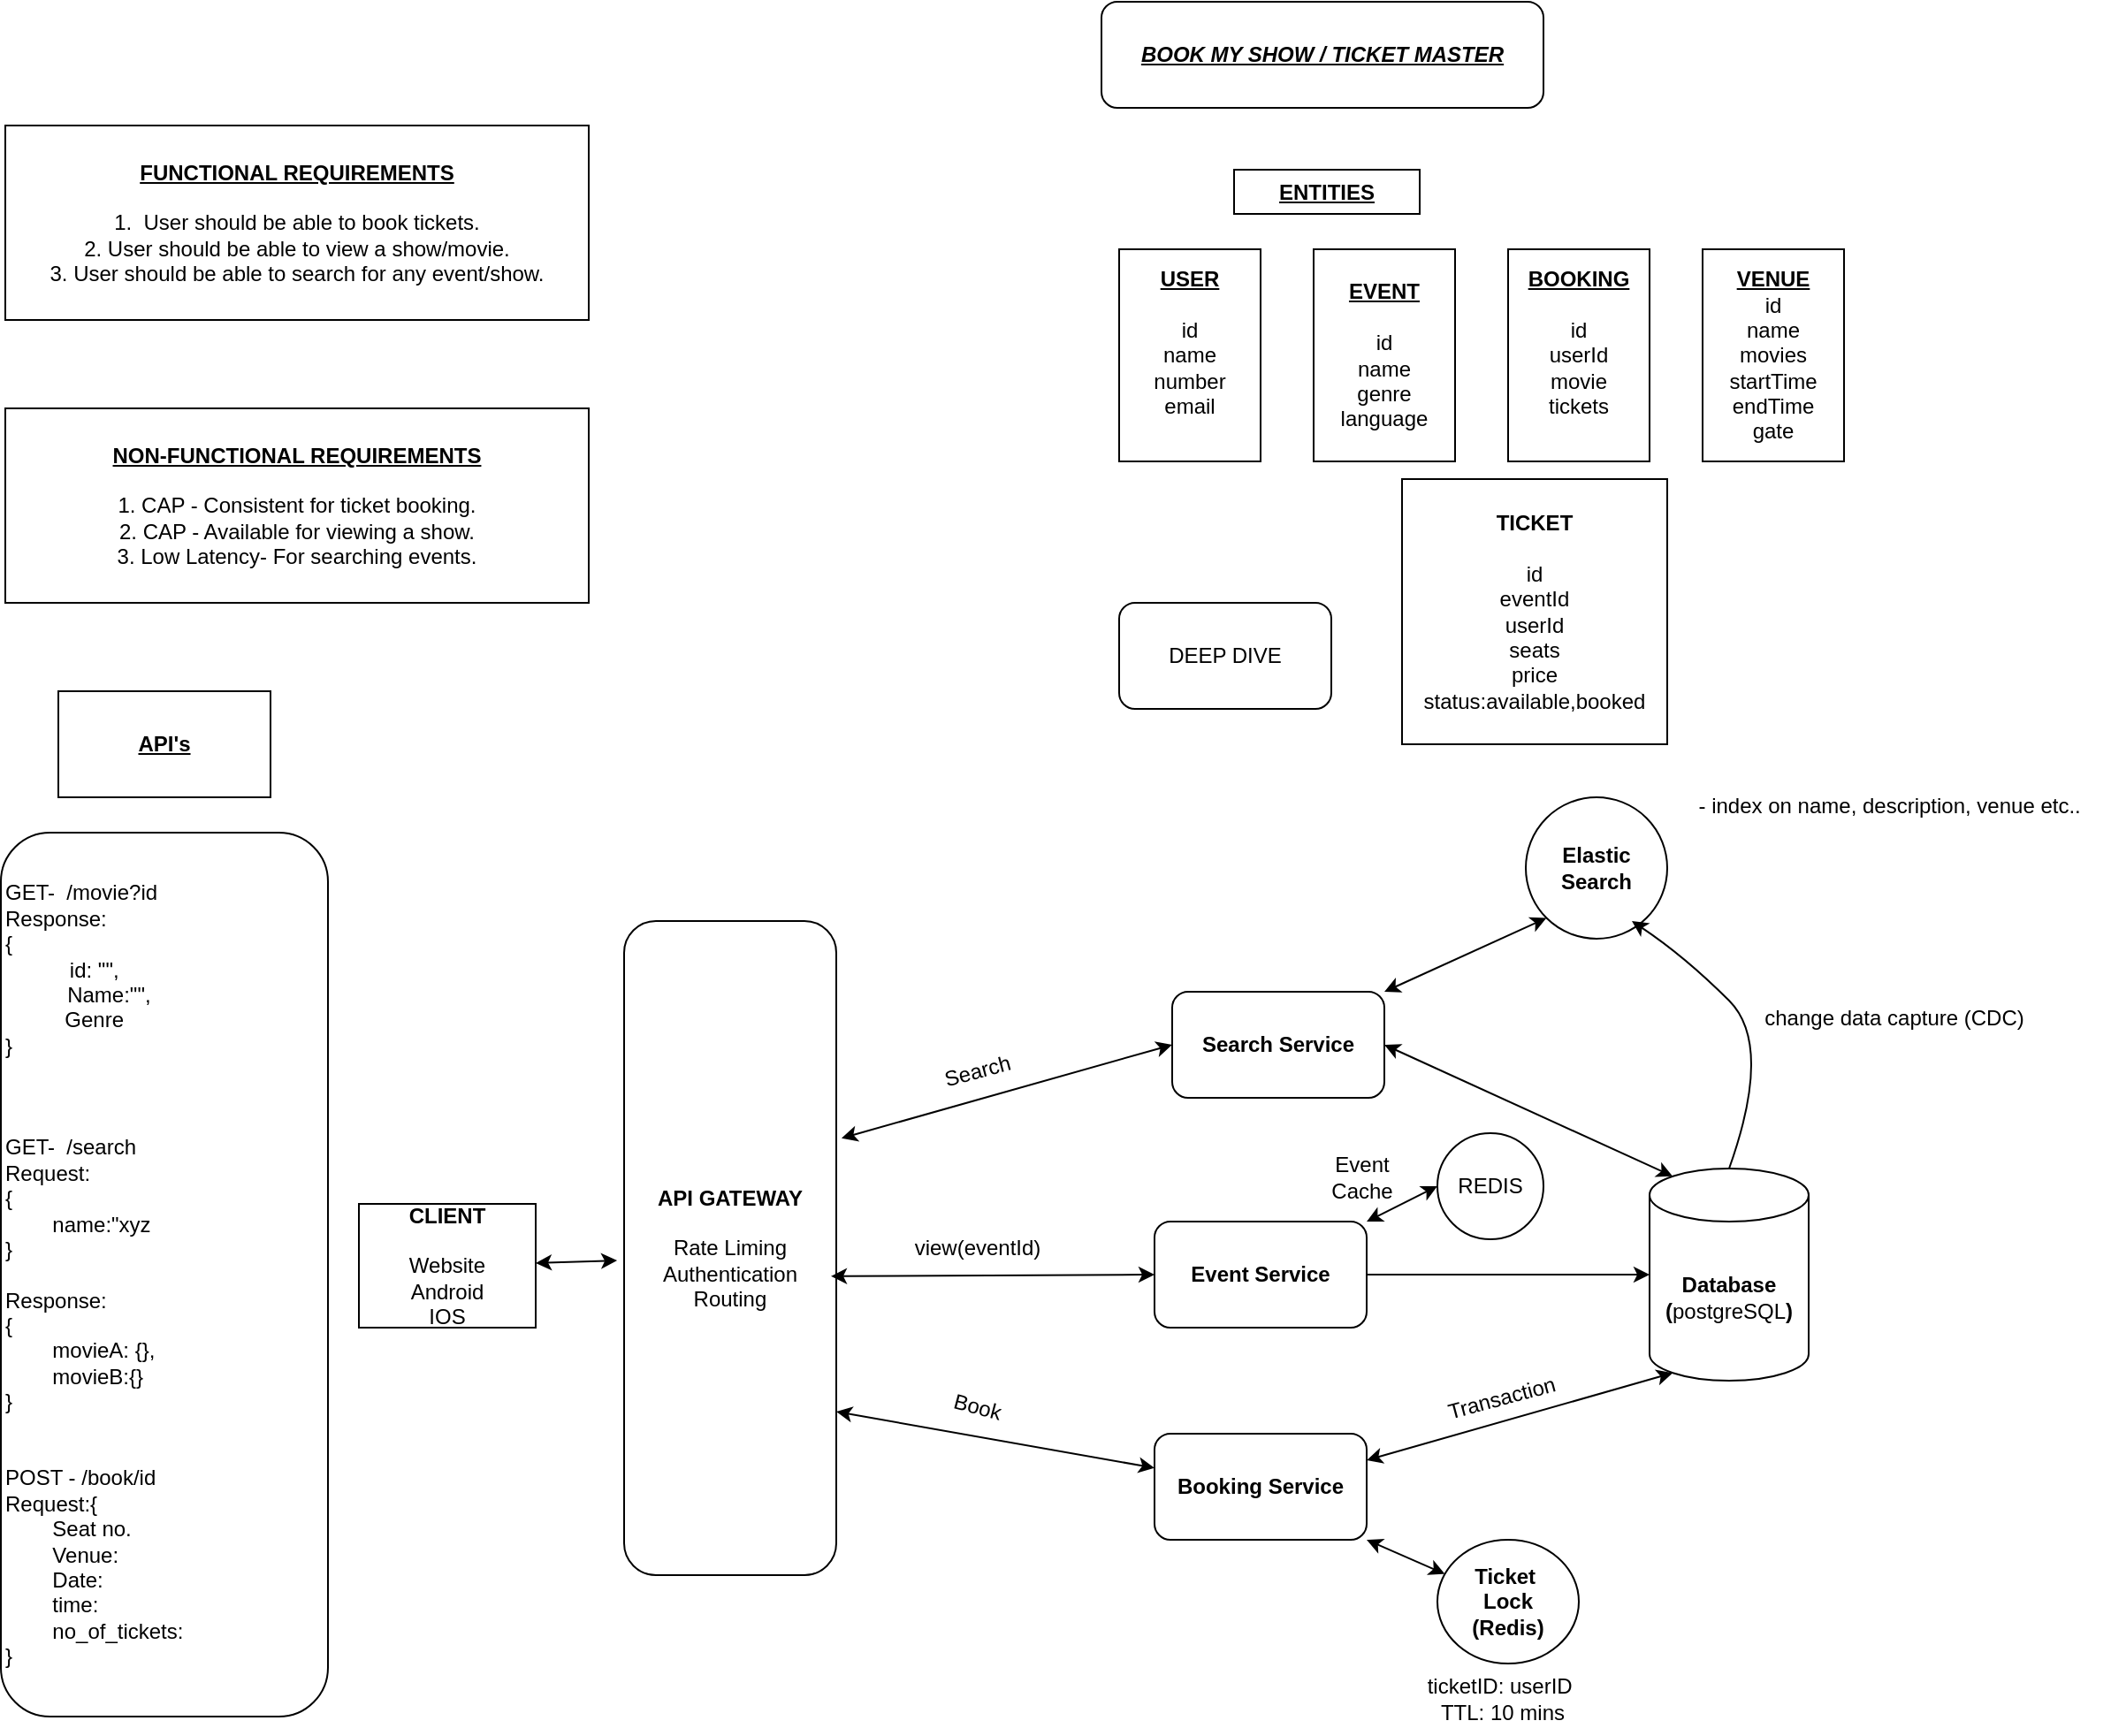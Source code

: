 <mxfile version="26.1.0">
  <diagram name="Page-1" id="a1GlDdhW5PUBSnx3r_3G">
    <mxGraphModel dx="3056" dy="1188" grid="1" gridSize="10" guides="1" tooltips="1" connect="1" arrows="1" fold="1" page="1" pageScale="1" pageWidth="850" pageHeight="1100" math="0" shadow="0">
      <root>
        <mxCell id="0" />
        <mxCell id="1" parent="0" />
        <mxCell id="DPknEoa0x_ax2zzJC6j7-1" value="&lt;u&gt;&lt;b style=&quot;&quot;&gt;FUNCTIONAL REQUIREMENTS&lt;/b&gt;&lt;br&gt;&lt;/u&gt;&lt;br&gt;1.&amp;nbsp; User should be able to book tickets.&lt;div&gt;2. User should be able to view a show/movie.&lt;/div&gt;&lt;div&gt;3. User should be able to search for any event/show.&lt;/div&gt;" style="rounded=0;whiteSpace=wrap;html=1;" vertex="1" parent="1">
          <mxGeometry x="-270" y="80" width="330" height="110" as="geometry" />
        </mxCell>
        <mxCell id="DPknEoa0x_ax2zzJC6j7-2" value="&lt;b&gt;&lt;i&gt;&lt;u&gt;BOOK MY SHOW / TICKET MASTER&lt;/u&gt;&lt;/i&gt;&lt;/b&gt;" style="rounded=1;whiteSpace=wrap;html=1;" vertex="1" parent="1">
          <mxGeometry x="350" y="10" width="250" height="60" as="geometry" />
        </mxCell>
        <mxCell id="DPknEoa0x_ax2zzJC6j7-3" value="&lt;u&gt;&lt;b style=&quot;&quot;&gt;NON-FUNCTIONAL REQUIREMENTS&lt;/b&gt;&lt;br&gt;&lt;/u&gt;&lt;br&gt;1. CAP - Consistent for ticket booking.&lt;div&gt;2. CAP - Available for viewing a show.&lt;/div&gt;&lt;div&gt;3. Low Latency- For searching events.&lt;/div&gt;" style="rounded=0;whiteSpace=wrap;html=1;" vertex="1" parent="1">
          <mxGeometry x="-270" y="240" width="330" height="110" as="geometry" />
        </mxCell>
        <mxCell id="DPknEoa0x_ax2zzJC6j7-5" value="&lt;b&gt;&lt;u&gt;ENTITIES&lt;/u&gt;&lt;/b&gt;" style="rounded=0;whiteSpace=wrap;html=1;" vertex="1" parent="1">
          <mxGeometry x="425" y="105" width="105" height="25" as="geometry" />
        </mxCell>
        <mxCell id="DPknEoa0x_ax2zzJC6j7-6" value="&lt;b&gt;&lt;u&gt;USER&lt;/u&gt;&lt;/b&gt;&lt;div&gt;&lt;b&gt;&lt;br&gt;&lt;/b&gt;&lt;/div&gt;&lt;div&gt;id&lt;br&gt;name&lt;/div&gt;&lt;div&gt;number&lt;/div&gt;&lt;div&gt;email&lt;/div&gt;&lt;div&gt;&lt;br&gt;&lt;/div&gt;" style="rounded=0;whiteSpace=wrap;html=1;" vertex="1" parent="1">
          <mxGeometry x="360" y="150" width="80" height="120" as="geometry" />
        </mxCell>
        <mxCell id="DPknEoa0x_ax2zzJC6j7-8" value="&lt;b&gt;&lt;u&gt;EVENT&lt;/u&gt;&lt;/b&gt;&lt;div&gt;&lt;b&gt;&lt;u&gt;&lt;br&gt;&lt;/u&gt;&lt;/b&gt;&lt;/div&gt;&lt;div&gt;id&lt;/div&gt;&lt;div&gt;name&lt;/div&gt;&lt;div&gt;genre&lt;/div&gt;&lt;div&gt;language&lt;/div&gt;" style="rounded=0;whiteSpace=wrap;html=1;" vertex="1" parent="1">
          <mxGeometry x="470" y="150" width="80" height="120" as="geometry" />
        </mxCell>
        <mxCell id="DPknEoa0x_ax2zzJC6j7-9" value="&lt;b&gt;&lt;u&gt;API&#39;s&lt;/u&gt;&lt;/b&gt;" style="rounded=0;whiteSpace=wrap;html=1;" vertex="1" parent="1">
          <mxGeometry x="-240" y="400" width="120" height="60" as="geometry" />
        </mxCell>
        <mxCell id="DPknEoa0x_ax2zzJC6j7-11" value="GET-&amp;nbsp; /movie?id&lt;br&gt;&lt;span style=&quot;background-color: transparent; color: light-dark(rgb(0, 0, 0), rgb(255, 255, 255));&quot;&gt;Response:&lt;/span&gt;&lt;div&gt;{&lt;/div&gt;&lt;div style=&quot;text-align: center;&quot;&gt;&lt;span style=&quot;background-color: transparent; color: light-dark(rgb(0, 0, 0), rgb(255, 255, 255));&quot;&gt;id: &quot;&quot;,&lt;/span&gt;&lt;/div&gt;&lt;div style=&quot;text-align: center;&quot;&gt;&lt;span style=&quot;background-color: transparent; color: light-dark(rgb(0, 0, 0), rgb(255, 255, 255));&quot;&gt;&amp;nbsp; &amp;nbsp; &amp;nbsp;Name:&quot;&quot;,&lt;/span&gt;&lt;/div&gt;&lt;div style=&quot;text-align: center;&quot;&gt;&lt;span style=&quot;background-color: transparent; color: light-dark(rgb(0, 0, 0), rgb(255, 255, 255));&quot;&gt;Genre&lt;/span&gt;&lt;/div&gt;&lt;div&gt;}&lt;/div&gt;&lt;div&gt;&lt;br&gt;&lt;/div&gt;&lt;div&gt;&lt;br&gt;&lt;/div&gt;&lt;div&gt;&lt;br&gt;&lt;/div&gt;&lt;div&gt;GET-&amp;nbsp; /search&lt;br&gt;Request:&lt;br&gt;{&lt;/div&gt;&lt;div&gt;&lt;span style=&quot;white-space: pre;&quot;&gt;&#x9;&lt;/span&gt;name:&quot;xyz&lt;br&gt;&lt;/div&gt;&lt;div&gt;}&lt;/div&gt;&lt;div&gt;&lt;br&gt;&lt;/div&gt;&lt;div&gt;Response:&lt;/div&gt;&lt;div&gt;{&lt;/div&gt;&lt;div&gt;&lt;span style=&quot;white-space: pre;&quot;&gt;&#x9;&lt;/span&gt;movieA: {},&lt;br&gt;&lt;/div&gt;&lt;div&gt;&lt;span style=&quot;white-space: pre;&quot;&gt;&#x9;&lt;/span&gt;movieB:{}&lt;/div&gt;&lt;div&gt;}&lt;/div&gt;&lt;div&gt;&lt;br&gt;&lt;/div&gt;&lt;div&gt;&lt;br&gt;&lt;/div&gt;&lt;div&gt;POST - /book/id&lt;/div&gt;&lt;div&gt;Request:{&lt;/div&gt;&lt;div&gt;&lt;span style=&quot;white-space: pre;&quot;&gt;&#x9;&lt;/span&gt;Seat no.&amp;nbsp;&lt;br&gt;&lt;/div&gt;&lt;div&gt;&lt;span style=&quot;white-space: pre;&quot;&gt;&#x9;&lt;/span&gt;Venue:&amp;nbsp;&lt;br&gt;&lt;/div&gt;&lt;div&gt;&lt;span style=&quot;white-space: pre;&quot;&gt;&#x9;&lt;/span&gt;Date:&lt;br&gt;&lt;/div&gt;&lt;div&gt;&lt;span style=&quot;white-space: pre;&quot;&gt;&#x9;&lt;/span&gt;time:&lt;br&gt;&lt;/div&gt;&lt;div&gt;&lt;span style=&quot;white-space: pre;&quot;&gt;&#x9;&lt;/span&gt;no_of_tickets:&lt;br&gt;&lt;/div&gt;&lt;div&gt;}&lt;/div&gt;" style="rounded=1;whiteSpace=wrap;html=1;align=left;" vertex="1" parent="1">
          <mxGeometry x="-272.5" y="480" width="185" height="500" as="geometry" />
        </mxCell>
        <mxCell id="DPknEoa0x_ax2zzJC6j7-13" value="&lt;b&gt;&lt;u&gt;BOOKING&lt;/u&gt;&lt;/b&gt;&lt;div&gt;&lt;b&gt;&lt;u&gt;&lt;br&gt;&lt;/u&gt;&lt;/b&gt;&lt;/div&gt;&lt;div&gt;id&lt;/div&gt;&lt;div&gt;userId&lt;/div&gt;&lt;div&gt;movie&lt;/div&gt;&lt;div&gt;tickets&lt;/div&gt;&lt;div&gt;&lt;br&gt;&lt;/div&gt;" style="rounded=0;whiteSpace=wrap;html=1;" vertex="1" parent="1">
          <mxGeometry x="580" y="150" width="80" height="120" as="geometry" />
        </mxCell>
        <mxCell id="DPknEoa0x_ax2zzJC6j7-14" value="&lt;b&gt;&lt;u&gt;VENUE&lt;/u&gt;&lt;/b&gt;&lt;div&gt;id&lt;/div&gt;&lt;div&gt;name&lt;/div&gt;&lt;div&gt;movies&lt;/div&gt;&lt;div&gt;startTime&lt;/div&gt;&lt;div&gt;endTime&lt;/div&gt;&lt;div&gt;gate&lt;/div&gt;" style="rounded=0;whiteSpace=wrap;html=1;" vertex="1" parent="1">
          <mxGeometry x="690" y="150" width="80" height="120" as="geometry" />
        </mxCell>
        <mxCell id="DPknEoa0x_ax2zzJC6j7-15" value="DEEP DIVE" style="rounded=1;whiteSpace=wrap;html=1;" vertex="1" parent="1">
          <mxGeometry x="360" y="350" width="120" height="60" as="geometry" />
        </mxCell>
        <mxCell id="DPknEoa0x_ax2zzJC6j7-16" value="&lt;b&gt;Event Service&lt;/b&gt;" style="rounded=1;whiteSpace=wrap;html=1;" vertex="1" parent="1">
          <mxGeometry x="380" y="700" width="120" height="60" as="geometry" />
        </mxCell>
        <mxCell id="DPknEoa0x_ax2zzJC6j7-17" value="&lt;b&gt;CLIENT&lt;/b&gt;&lt;div&gt;&lt;br&gt;&lt;div&gt;Website&lt;/div&gt;&lt;div&gt;Android&lt;/div&gt;&lt;div&gt;IOS&lt;/div&gt;&lt;/div&gt;" style="rounded=0;whiteSpace=wrap;html=1;" vertex="1" parent="1">
          <mxGeometry x="-70" y="690" width="100" height="70" as="geometry" />
        </mxCell>
        <mxCell id="DPknEoa0x_ax2zzJC6j7-19" value="&lt;b&gt;Database&lt;/b&gt;&lt;div&gt;&lt;b&gt;(&lt;/b&gt;postgreSQL&lt;b&gt;)&lt;/b&gt;&lt;/div&gt;" style="shape=cylinder3;whiteSpace=wrap;html=1;boundedLbl=1;backgroundOutline=1;size=15;" vertex="1" parent="1">
          <mxGeometry x="660" y="670" width="90" height="120" as="geometry" />
        </mxCell>
        <mxCell id="DPknEoa0x_ax2zzJC6j7-20" value="" style="endArrow=classic;html=1;rounded=0;exitX=1;exitY=0.5;exitDx=0;exitDy=0;entryX=0;entryY=0.5;entryDx=0;entryDy=0;entryPerimeter=0;" edge="1" parent="1" source="DPknEoa0x_ax2zzJC6j7-16" target="DPknEoa0x_ax2zzJC6j7-19">
          <mxGeometry width="50" height="50" relative="1" as="geometry">
            <mxPoint x="540" y="880" as="sourcePoint" />
            <mxPoint x="590" y="830" as="targetPoint" />
          </mxGeometry>
        </mxCell>
        <mxCell id="DPknEoa0x_ax2zzJC6j7-21" value="&lt;div&gt;view(eventId)&lt;/div&gt;" style="text;html=1;align=center;verticalAlign=middle;whiteSpace=wrap;rounded=0;" vertex="1" parent="1">
          <mxGeometry x="250" y="692.5" width="60" height="45" as="geometry" />
        </mxCell>
        <mxCell id="DPknEoa0x_ax2zzJC6j7-25" value="view" style="text;html=1;align=center;verticalAlign=middle;whiteSpace=wrap;rounded=0;rotation=-45;" vertex="1" parent="1">
          <mxGeometry x="160" y="580" width="50" height="40" as="geometry" />
        </mxCell>
        <mxCell id="DPknEoa0x_ax2zzJC6j7-27" value="&lt;b&gt;Search Service&lt;/b&gt;" style="rounded=1;whiteSpace=wrap;html=1;" vertex="1" parent="1">
          <mxGeometry x="390" y="570" width="120" height="60" as="geometry" />
        </mxCell>
        <mxCell id="DPknEoa0x_ax2zzJC6j7-29" value="Search" style="text;html=1;align=center;verticalAlign=middle;whiteSpace=wrap;rounded=0;rotation=-15;" vertex="1" parent="1">
          <mxGeometry x="250" y="600" width="60" height="30" as="geometry" />
        </mxCell>
        <mxCell id="DPknEoa0x_ax2zzJC6j7-30" value="&lt;b&gt;API GATEWAY&lt;/b&gt;&lt;br&gt;&lt;br&gt;Rate Liming&lt;div&gt;Authentication&lt;/div&gt;&lt;div&gt;Routing&lt;/div&gt;" style="rounded=1;whiteSpace=wrap;html=1;" vertex="1" parent="1">
          <mxGeometry x="80" y="530" width="120" height="370" as="geometry" />
        </mxCell>
        <mxCell id="DPknEoa0x_ax2zzJC6j7-31" value="" style="endArrow=classic;startArrow=classic;html=1;rounded=0;exitX=1;exitY=0.5;exitDx=0;exitDy=0;entryX=0.145;entryY=0;entryDx=0;entryDy=4.35;entryPerimeter=0;" edge="1" parent="1" source="DPknEoa0x_ax2zzJC6j7-27" target="DPknEoa0x_ax2zzJC6j7-19">
          <mxGeometry width="50" height="50" relative="1" as="geometry">
            <mxPoint x="420" y="880" as="sourcePoint" />
            <mxPoint x="470" y="830" as="targetPoint" />
          </mxGeometry>
        </mxCell>
        <mxCell id="DPknEoa0x_ax2zzJC6j7-34" value="" style="endArrow=classic;startArrow=classic;html=1;rounded=0;exitX=1.025;exitY=0.332;exitDx=0;exitDy=0;exitPerimeter=0;entryX=0;entryY=0.5;entryDx=0;entryDy=0;" edge="1" parent="1" source="DPknEoa0x_ax2zzJC6j7-30" target="DPknEoa0x_ax2zzJC6j7-27">
          <mxGeometry width="50" height="50" relative="1" as="geometry">
            <mxPoint x="213" y="592" as="sourcePoint" />
            <mxPoint x="387" y="529" as="targetPoint" />
            <Array as="points" />
          </mxGeometry>
        </mxCell>
        <mxCell id="DPknEoa0x_ax2zzJC6j7-35" value="" style="endArrow=classic;startArrow=classic;html=1;rounded=0;entryX=-0.033;entryY=0.519;entryDx=0;entryDy=0;entryPerimeter=0;" edge="1" parent="1" source="DPknEoa0x_ax2zzJC6j7-17" target="DPknEoa0x_ax2zzJC6j7-30">
          <mxGeometry width="50" height="50" relative="1" as="geometry">
            <mxPoint x="420" y="680" as="sourcePoint" />
            <mxPoint x="470" y="630" as="targetPoint" />
          </mxGeometry>
        </mxCell>
        <mxCell id="DPknEoa0x_ax2zzJC6j7-36" value="" style="endArrow=classic;startArrow=classic;html=1;rounded=0;exitX=0.975;exitY=0.543;exitDx=0;exitDy=0;exitPerimeter=0;entryX=0;entryY=0.5;entryDx=0;entryDy=0;" edge="1" parent="1" source="DPknEoa0x_ax2zzJC6j7-30" target="DPknEoa0x_ax2zzJC6j7-16">
          <mxGeometry width="50" height="50" relative="1" as="geometry">
            <mxPoint x="420" y="780" as="sourcePoint" />
            <mxPoint x="470" y="730" as="targetPoint" />
          </mxGeometry>
        </mxCell>
        <mxCell id="DPknEoa0x_ax2zzJC6j7-37" value="" style="endArrow=classic;startArrow=classic;html=1;rounded=0;exitX=1;exitY=0.75;exitDx=0;exitDy=0;" edge="1" parent="1" source="DPknEoa0x_ax2zzJC6j7-30" target="DPknEoa0x_ax2zzJC6j7-38">
          <mxGeometry width="50" height="50" relative="1" as="geometry">
            <mxPoint x="420" y="780" as="sourcePoint" />
            <mxPoint x="370" y="870" as="targetPoint" />
          </mxGeometry>
        </mxCell>
        <mxCell id="DPknEoa0x_ax2zzJC6j7-38" value="&lt;b&gt;Booking Service&lt;/b&gt;" style="rounded=1;whiteSpace=wrap;html=1;" vertex="1" parent="1">
          <mxGeometry x="380" y="820" width="120" height="60" as="geometry" />
        </mxCell>
        <mxCell id="DPknEoa0x_ax2zzJC6j7-39" value="" style="endArrow=classic;startArrow=classic;html=1;rounded=0;exitX=1;exitY=0.25;exitDx=0;exitDy=0;entryX=0.145;entryY=1;entryDx=0;entryDy=-4.35;entryPerimeter=0;" edge="1" parent="1" source="DPknEoa0x_ax2zzJC6j7-38" target="DPknEoa0x_ax2zzJC6j7-19">
          <mxGeometry width="50" height="50" relative="1" as="geometry">
            <mxPoint x="420" y="780" as="sourcePoint" />
            <mxPoint x="470" y="730" as="targetPoint" />
          </mxGeometry>
        </mxCell>
        <mxCell id="DPknEoa0x_ax2zzJC6j7-40" value="Transaction" style="text;html=1;align=center;verticalAlign=middle;whiteSpace=wrap;rounded=0;rotation=-15;" vertex="1" parent="1">
          <mxGeometry x="540" y="780" width="72.5" height="40" as="geometry" />
        </mxCell>
        <mxCell id="DPknEoa0x_ax2zzJC6j7-43" value="Book" style="text;html=1;align=center;verticalAlign=middle;whiteSpace=wrap;rounded=0;rotation=15;" vertex="1" parent="1">
          <mxGeometry x="250" y="790" width="60" height="30" as="geometry" />
        </mxCell>
        <mxCell id="DPknEoa0x_ax2zzJC6j7-46" value="" style="endArrow=classic;startArrow=classic;html=1;rounded=0;exitX=1;exitY=1;exitDx=0;exitDy=0;" edge="1" parent="1" source="DPknEoa0x_ax2zzJC6j7-38" target="DPknEoa0x_ax2zzJC6j7-47">
          <mxGeometry width="50" height="50" relative="1" as="geometry">
            <mxPoint x="500" y="850" as="sourcePoint" />
            <mxPoint x="560" y="850" as="targetPoint" />
          </mxGeometry>
        </mxCell>
        <mxCell id="DPknEoa0x_ax2zzJC6j7-47" value="&lt;b&gt;Ticket&amp;nbsp;&lt;/b&gt;&lt;div&gt;&lt;b&gt;Lock&lt;/b&gt;&lt;div&gt;&lt;b&gt;(Redis)&lt;/b&gt;&lt;/div&gt;&lt;/div&gt;" style="ellipse;whiteSpace=wrap;html=1;" vertex="1" parent="1">
          <mxGeometry x="540" y="880" width="80" height="70" as="geometry" />
        </mxCell>
        <mxCell id="DPknEoa0x_ax2zzJC6j7-49" value="ticketID: userID&amp;nbsp;&lt;div&gt;TTL: 10 mins&lt;/div&gt;" style="text;html=1;align=center;verticalAlign=middle;whiteSpace=wrap;rounded=0;" vertex="1" parent="1">
          <mxGeometry x="532.5" y="950" width="87.5" height="40" as="geometry" />
        </mxCell>
        <mxCell id="DPknEoa0x_ax2zzJC6j7-50" value="&lt;b&gt;TICKET&lt;/b&gt;&lt;div&gt;&lt;br&gt;&lt;/div&gt;&lt;div&gt;id&lt;/div&gt;&lt;div&gt;eventId&lt;/div&gt;&lt;div&gt;userId&lt;/div&gt;&lt;div&gt;seats&lt;/div&gt;&lt;div&gt;price&lt;/div&gt;&lt;div&gt;status:available,booked&lt;/div&gt;" style="whiteSpace=wrap;html=1;aspect=fixed;" vertex="1" parent="1">
          <mxGeometry x="520" y="280" width="150" height="150" as="geometry" />
        </mxCell>
        <mxCell id="DPknEoa0x_ax2zzJC6j7-51" value="REDIS" style="ellipse;whiteSpace=wrap;html=1;aspect=fixed;" vertex="1" parent="1">
          <mxGeometry x="540" y="650" width="60" height="60" as="geometry" />
        </mxCell>
        <mxCell id="DPknEoa0x_ax2zzJC6j7-53" value="" style="endArrow=classic;startArrow=classic;html=1;rounded=0;exitX=1;exitY=0;exitDx=0;exitDy=0;entryX=0;entryY=0.5;entryDx=0;entryDy=0;" edge="1" parent="1" source="DPknEoa0x_ax2zzJC6j7-16" target="DPknEoa0x_ax2zzJC6j7-51">
          <mxGeometry width="50" height="50" relative="1" as="geometry">
            <mxPoint x="420" y="650" as="sourcePoint" />
            <mxPoint x="538" y="670" as="targetPoint" />
          </mxGeometry>
        </mxCell>
        <mxCell id="DPknEoa0x_ax2zzJC6j7-54" value="Event Cache" style="text;html=1;align=center;verticalAlign=middle;whiteSpace=wrap;rounded=0;" vertex="1" parent="1">
          <mxGeometry x="465" y="660" width="65" height="30" as="geometry" />
        </mxCell>
        <mxCell id="DPknEoa0x_ax2zzJC6j7-55" value="&lt;b&gt;Elastic Search&lt;/b&gt;" style="ellipse;whiteSpace=wrap;html=1;aspect=fixed;" vertex="1" parent="1">
          <mxGeometry x="590" y="460" width="80" height="80" as="geometry" />
        </mxCell>
        <mxCell id="DPknEoa0x_ax2zzJC6j7-56" value="" style="endArrow=classic;startArrow=classic;html=1;rounded=0;entryX=0;entryY=1;entryDx=0;entryDy=0;exitX=1;exitY=0;exitDx=0;exitDy=0;" edge="1" parent="1" source="DPknEoa0x_ax2zzJC6j7-27" target="DPknEoa0x_ax2zzJC6j7-55">
          <mxGeometry width="50" height="50" relative="1" as="geometry">
            <mxPoint x="310" y="630" as="sourcePoint" />
            <mxPoint x="360" y="580" as="targetPoint" />
          </mxGeometry>
        </mxCell>
        <mxCell id="DPknEoa0x_ax2zzJC6j7-57" value="- index on name, description, venue etc..&amp;nbsp;" style="text;html=1;align=center;verticalAlign=middle;whiteSpace=wrap;rounded=0;" vertex="1" parent="1">
          <mxGeometry x="675" y="450" width="245" height="30" as="geometry" />
        </mxCell>
        <mxCell id="DPknEoa0x_ax2zzJC6j7-58" value="" style="curved=1;endArrow=classic;html=1;rounded=0;exitX=0.5;exitY=0;exitDx=0;exitDy=0;exitPerimeter=0;" edge="1" parent="1" source="DPknEoa0x_ax2zzJC6j7-19">
          <mxGeometry width="50" height="50" relative="1" as="geometry">
            <mxPoint x="680" y="600" as="sourcePoint" />
            <mxPoint x="650" y="530" as="targetPoint" />
            <Array as="points">
              <mxPoint x="730" y="600" />
              <mxPoint x="680" y="550" />
            </Array>
          </mxGeometry>
        </mxCell>
        <mxCell id="DPknEoa0x_ax2zzJC6j7-60" value="change data capture (CDC)" style="text;html=1;align=center;verticalAlign=middle;resizable=0;points=[];autosize=1;strokeColor=none;fillColor=none;" vertex="1" parent="1">
          <mxGeometry x="712.5" y="570" width="170" height="30" as="geometry" />
        </mxCell>
      </root>
    </mxGraphModel>
  </diagram>
</mxfile>
